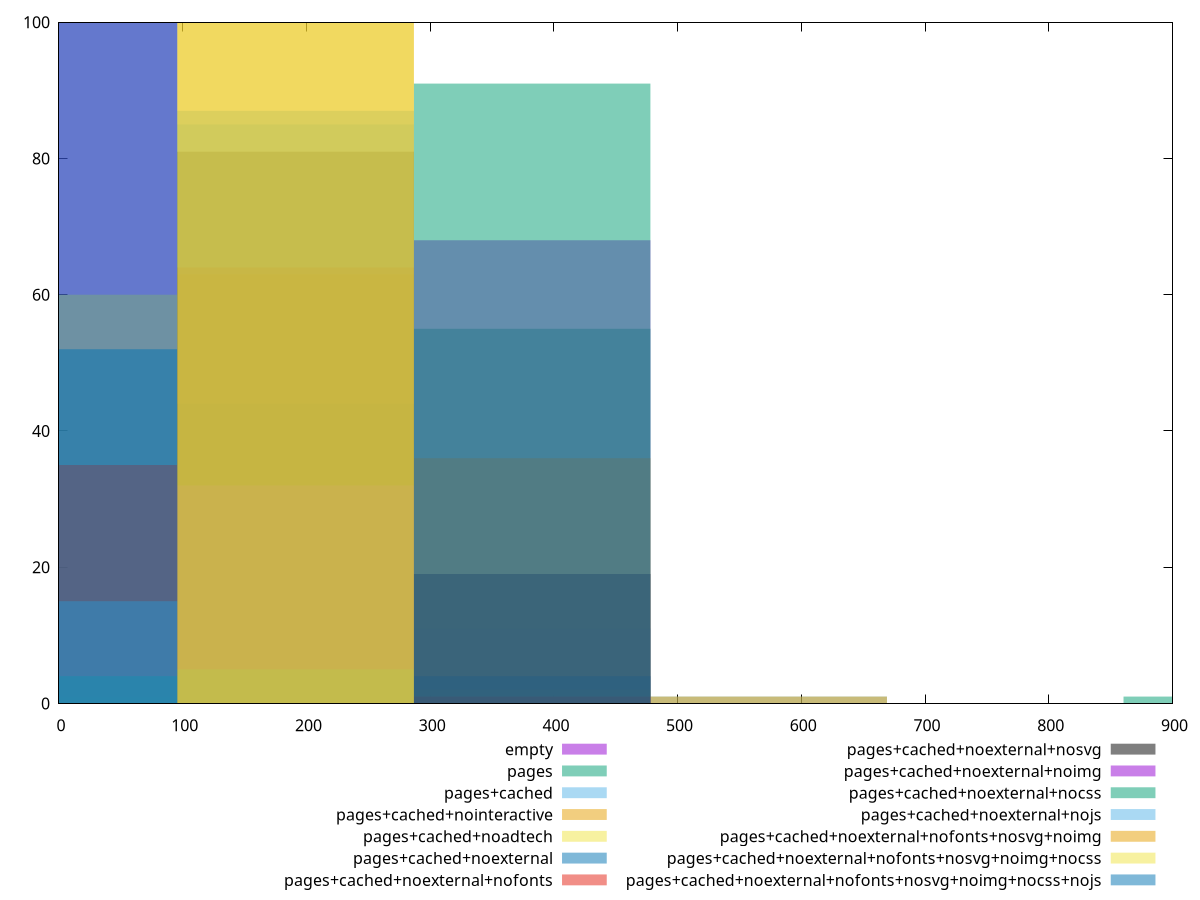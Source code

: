 reset

$empty <<EOF
0 100
EOF

$pages <<EOF
956.0149790713548 1
382.4059916285419 55
191.20299581427096 44
EOF

$pagesCached <<EOF
573.6089874428129 1
191.20299581427096 87
0 1
382.4059916285419 11
EOF

$pagesCachedNointeractive <<EOF
191.20299581427096 63
382.4059916285419 36
573.6089874428129 1
EOF

$pagesCachedNoadtech <<EOF
191.20299581427096 38
0 60
382.4059916285419 2
EOF

$pagesCachedNoexternal <<EOF
191.20299581427096 44
0 52
382.4059916285419 4
EOF

$pagesCachedNoexternalNofonts <<EOF
191.20299581427096 64
0 35
382.4059916285419 1
EOF

$pagesCachedNoexternalNosvg <<EOF
191.20299581427096 81
382.4059916285419 19
EOF

$pagesCachedNoexternalNoimg <<EOF
382.4059916285419 68
191.20299581427096 32
EOF

$pagesCachedNoexternalNocss <<EOF
382.4059916285419 91
191.20299581427096 5
0 4
EOF

$pagesCachedNoexternalNojs <<EOF
0 15
191.20299581427096 85
EOF

$pagesCachedNoexternalNofontsNosvgNoimg <<EOF
191.20299581427096 100
EOF

$pagesCachedNoexternalNofontsNosvgNoimgNocss <<EOF
191.20299581427096 100
EOF

$pagesCachedNoexternalNofontsNosvgNoimgNocssNojs <<EOF
0 100
EOF

set key outside below
set boxwidth 191.20299581427096
set xrange [0:900]
set yrange [0:100]
set style fill transparent solid 0.5 noborder
set terminal svg size 640, 620 enhanced background rgb 'white'
set output "report_00007_2020-12-11T15:55:29.892Z/uses-http2/comparison/histogram/all_raw.svg"

plot $empty title "empty" with boxes, \
     $pages title "pages" with boxes, \
     $pagesCached title "pages+cached" with boxes, \
     $pagesCachedNointeractive title "pages+cached+nointeractive" with boxes, \
     $pagesCachedNoadtech title "pages+cached+noadtech" with boxes, \
     $pagesCachedNoexternal title "pages+cached+noexternal" with boxes, \
     $pagesCachedNoexternalNofonts title "pages+cached+noexternal+nofonts" with boxes, \
     $pagesCachedNoexternalNosvg title "pages+cached+noexternal+nosvg" with boxes, \
     $pagesCachedNoexternalNoimg title "pages+cached+noexternal+noimg" with boxes, \
     $pagesCachedNoexternalNocss title "pages+cached+noexternal+nocss" with boxes, \
     $pagesCachedNoexternalNojs title "pages+cached+noexternal+nojs" with boxes, \
     $pagesCachedNoexternalNofontsNosvgNoimg title "pages+cached+noexternal+nofonts+nosvg+noimg" with boxes, \
     $pagesCachedNoexternalNofontsNosvgNoimgNocss title "pages+cached+noexternal+nofonts+nosvg+noimg+nocss" with boxes, \
     $pagesCachedNoexternalNofontsNosvgNoimgNocssNojs title "pages+cached+noexternal+nofonts+nosvg+noimg+nocss+nojs" with boxes

reset
